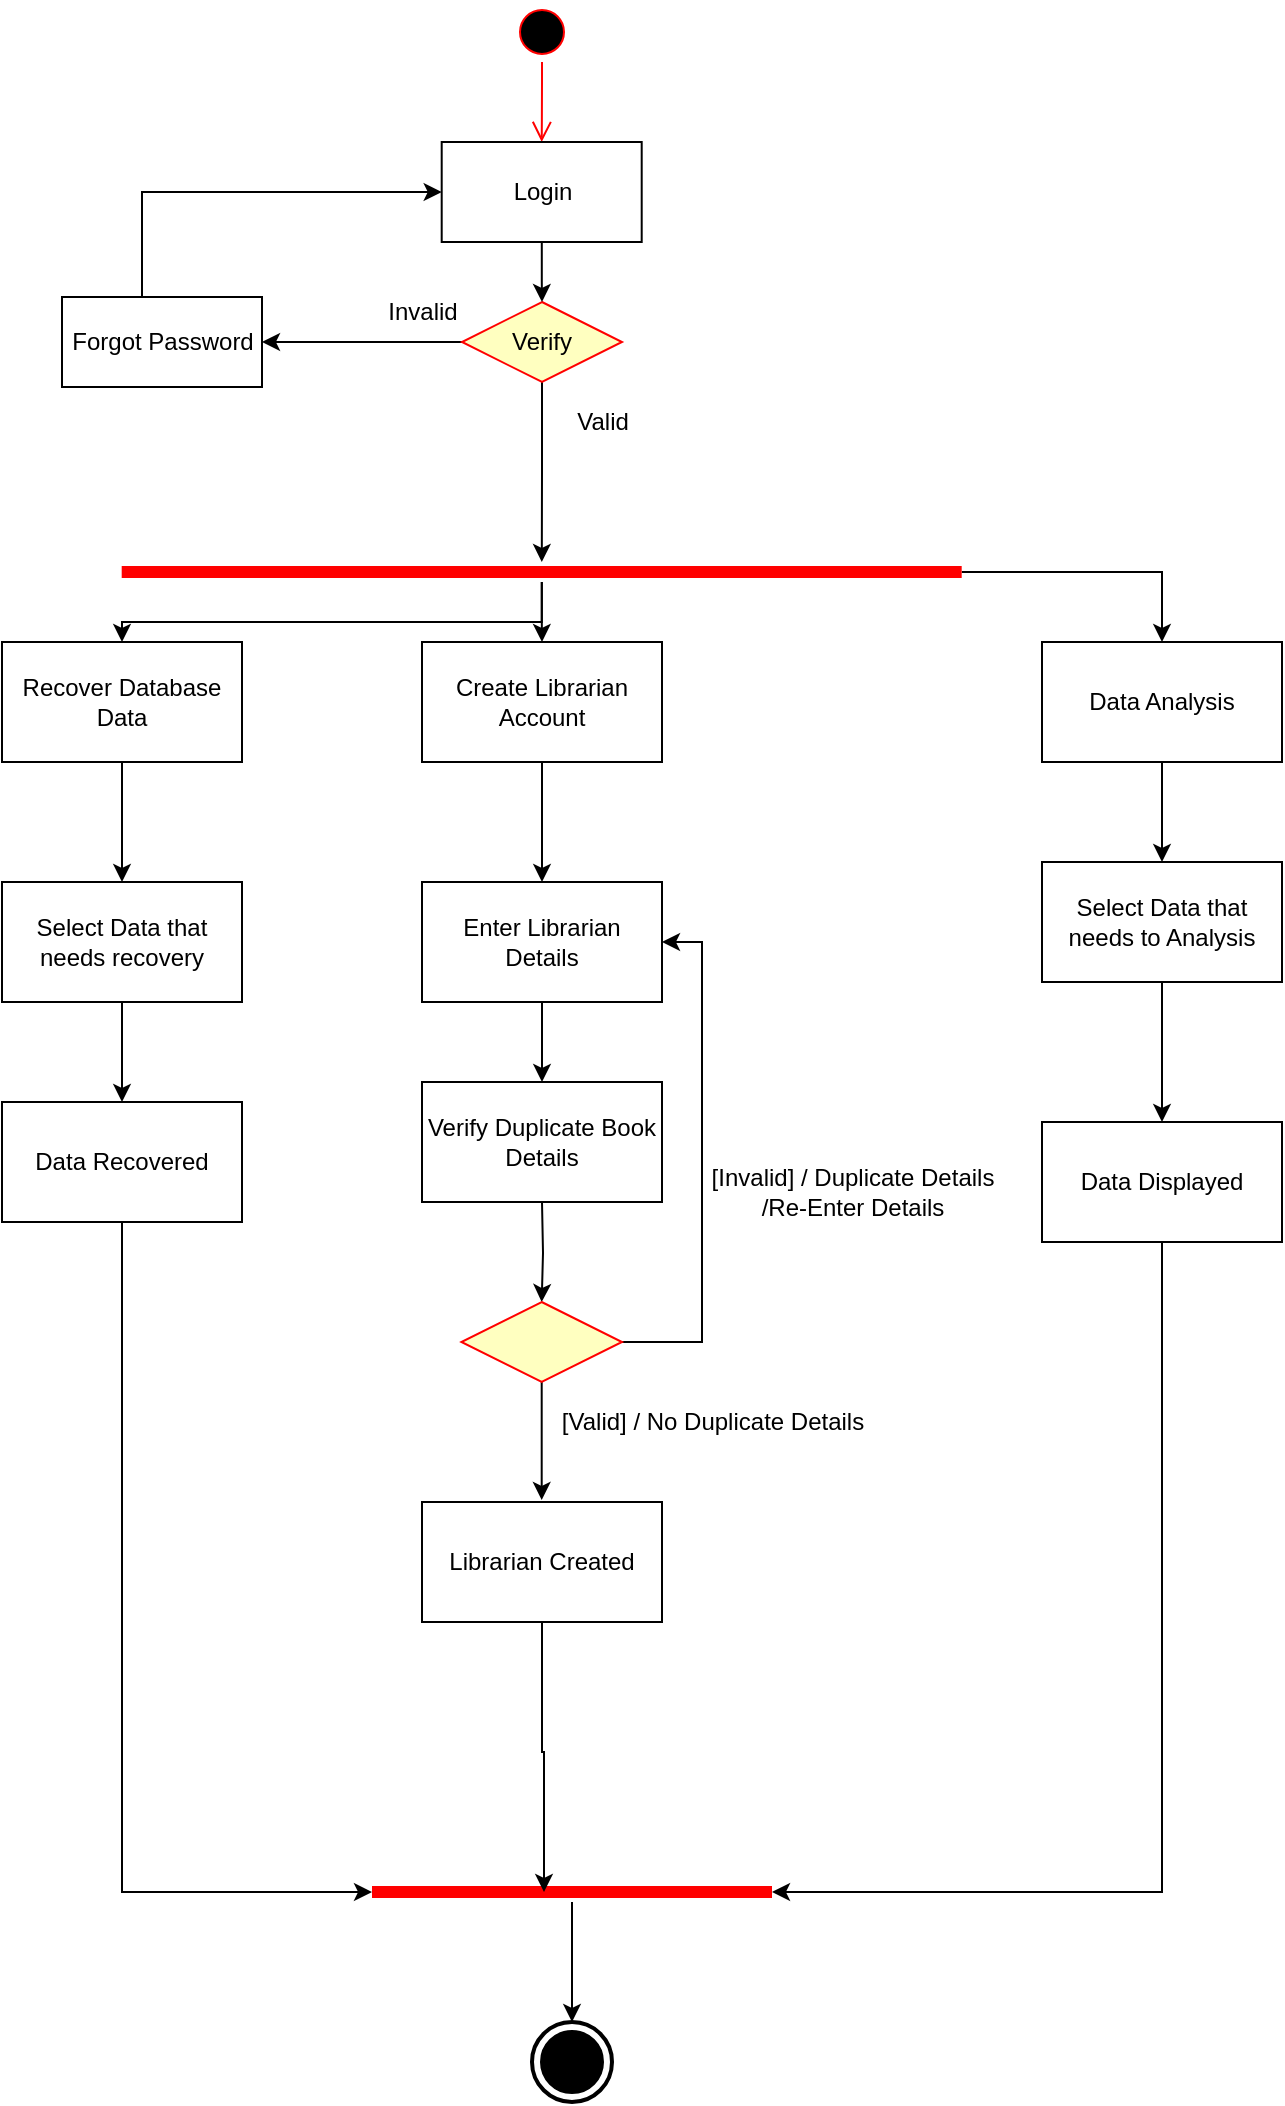 <mxfile version="13.10.3" type="device"><diagram id="ETwFkZcqAO0cLpbkYlTF" name="Page-1"><mxGraphModel dx="1304" dy="567" grid="1" gridSize="10" guides="1" tooltips="1" connect="1" arrows="1" fold="1" page="1" pageScale="1" pageWidth="827" pageHeight="1169" math="0" shadow="0"><root><mxCell id="0"/><mxCell id="1" parent="0"/><mxCell id="vRXSm-1521n9lJ8JhHMl-1" value="" style="ellipse;html=1;shape=startState;fillColor=#000000;strokeColor=#ff0000;" vertex="1" parent="1"><mxGeometry x="335" y="200" width="30" height="30" as="geometry"/></mxCell><mxCell id="vRXSm-1521n9lJ8JhHMl-2" value="" style="edgeStyle=orthogonalEdgeStyle;html=1;verticalAlign=bottom;endArrow=open;endSize=8;strokeColor=#ff0000;entryX=0.5;entryY=0;entryDx=0;entryDy=0;" edge="1" parent="1" source="vRXSm-1521n9lJ8JhHMl-1" target="vRXSm-1521n9lJ8JhHMl-17"><mxGeometry relative="1" as="geometry"><mxPoint x="355" y="150" as="targetPoint"/></mxGeometry></mxCell><mxCell id="vRXSm-1521n9lJ8JhHMl-5" style="edgeStyle=orthogonalEdgeStyle;rounded=0;orthogonalLoop=1;jettySize=auto;html=1;entryX=1;entryY=0.5;entryDx=0;entryDy=0;" edge="1" parent="1" source="vRXSm-1521n9lJ8JhHMl-6" target="vRXSm-1521n9lJ8JhHMl-23"><mxGeometry relative="1" as="geometry"><mxPoint x="220" y="400" as="targetPoint"/></mxGeometry></mxCell><mxCell id="vRXSm-1521n9lJ8JhHMl-19" style="edgeStyle=orthogonalEdgeStyle;rounded=0;orthogonalLoop=1;jettySize=auto;html=1;" edge="1" parent="1" source="vRXSm-1521n9lJ8JhHMl-6" target="vRXSm-1521n9lJ8JhHMl-25"><mxGeometry relative="1" as="geometry"><mxPoint x="355" y="310" as="targetPoint"/></mxGeometry></mxCell><mxCell id="vRXSm-1521n9lJ8JhHMl-6" value="Verify" style="rhombus;whiteSpace=wrap;html=1;fillColor=#ffffc0;strokeColor=#ff0000;" vertex="1" parent="1"><mxGeometry x="310" y="350" width="80" height="40" as="geometry"/></mxCell><mxCell id="vRXSm-1521n9lJ8JhHMl-103" style="edgeStyle=orthogonalEdgeStyle;rounded=0;orthogonalLoop=1;jettySize=auto;html=1;entryX=0.5;entryY=0;entryDx=0;entryDy=0;" edge="1" parent="1" source="vRXSm-1521n9lJ8JhHMl-17" target="vRXSm-1521n9lJ8JhHMl-6"><mxGeometry relative="1" as="geometry"/></mxCell><mxCell id="vRXSm-1521n9lJ8JhHMl-17" value="Login" style="html=1;dashed=0;whitespace=wrap;" vertex="1" parent="1"><mxGeometry x="299.85" y="270" width="100" height="50" as="geometry"/></mxCell><mxCell id="vRXSm-1521n9lJ8JhHMl-20" value="Valid" style="text;html=1;align=center;verticalAlign=middle;resizable=0;points=[];autosize=1;" vertex="1" parent="1"><mxGeometry x="360" y="400" width="40" height="20" as="geometry"/></mxCell><mxCell id="vRXSm-1521n9lJ8JhHMl-22" value="Invalid" style="text;html=1;align=center;verticalAlign=middle;resizable=0;points=[];autosize=1;" vertex="1" parent="1"><mxGeometry x="265" y="345" width="50" height="20" as="geometry"/></mxCell><mxCell id="vRXSm-1521n9lJ8JhHMl-104" style="edgeStyle=orthogonalEdgeStyle;rounded=0;orthogonalLoop=1;jettySize=auto;html=1;entryX=0;entryY=0.5;entryDx=0;entryDy=0;" edge="1" parent="1" source="vRXSm-1521n9lJ8JhHMl-23" target="vRXSm-1521n9lJ8JhHMl-17"><mxGeometry relative="1" as="geometry"><Array as="points"><mxPoint x="150" y="295"/></Array></mxGeometry></mxCell><mxCell id="vRXSm-1521n9lJ8JhHMl-23" value="Forgot Password" style="html=1;dashed=0;whitespace=wrap;" vertex="1" parent="1"><mxGeometry x="110" y="347.5" width="100" height="45" as="geometry"/></mxCell><mxCell id="vRXSm-1521n9lJ8JhHMl-100" style="edgeStyle=orthogonalEdgeStyle;rounded=0;orthogonalLoop=1;jettySize=auto;html=1;entryX=0.5;entryY=0;entryDx=0;entryDy=0;" edge="1" parent="1" source="vRXSm-1521n9lJ8JhHMl-25" target="vRXSm-1521n9lJ8JhHMl-68"><mxGeometry relative="1" as="geometry"/></mxCell><mxCell id="vRXSm-1521n9lJ8JhHMl-101" style="edgeStyle=orthogonalEdgeStyle;rounded=0;orthogonalLoop=1;jettySize=auto;html=1;entryX=0.5;entryY=0;entryDx=0;entryDy=0;" edge="1" parent="1" source="vRXSm-1521n9lJ8JhHMl-25" target="vRXSm-1521n9lJ8JhHMl-69"><mxGeometry relative="1" as="geometry"/></mxCell><mxCell id="vRXSm-1521n9lJ8JhHMl-102" style="edgeStyle=orthogonalEdgeStyle;rounded=0;orthogonalLoop=1;jettySize=auto;html=1;" edge="1" parent="1" source="vRXSm-1521n9lJ8JhHMl-25" target="vRXSm-1521n9lJ8JhHMl-70"><mxGeometry relative="1" as="geometry"/></mxCell><mxCell id="vRXSm-1521n9lJ8JhHMl-25" value="" style="shape=line;html=1;strokeWidth=6;strokeColor=#ff0000;" vertex="1" parent="1"><mxGeometry x="139.85" y="480" width="420" height="10" as="geometry"/></mxCell><mxCell id="vRXSm-1521n9lJ8JhHMl-41" style="edgeStyle=orthogonalEdgeStyle;rounded=0;orthogonalLoop=1;jettySize=auto;html=1;entryX=0.5;entryY=0;entryDx=0;entryDy=0;" edge="1" parent="1" target="vRXSm-1521n9lJ8JhHMl-45"><mxGeometry relative="1" as="geometry"><mxPoint x="350" y="800" as="sourcePoint"/></mxGeometry></mxCell><mxCell id="vRXSm-1521n9lJ8JhHMl-43" style="edgeStyle=orthogonalEdgeStyle;rounded=0;orthogonalLoop=1;jettySize=auto;html=1;entryX=0.5;entryY=0;entryDx=0;entryDy=0;" edge="1" parent="1" source="vRXSm-1521n9lJ8JhHMl-45"><mxGeometry relative="1" as="geometry"><mxPoint x="349.85" y="949" as="targetPoint"/></mxGeometry></mxCell><mxCell id="vRXSm-1521n9lJ8JhHMl-90" style="edgeStyle=orthogonalEdgeStyle;rounded=0;orthogonalLoop=1;jettySize=auto;html=1;entryX=1;entryY=0.5;entryDx=0;entryDy=0;" edge="1" parent="1" source="vRXSm-1521n9lJ8JhHMl-45" target="vRXSm-1521n9lJ8JhHMl-84"><mxGeometry relative="1" as="geometry"><Array as="points"><mxPoint x="430" y="870"/><mxPoint x="430" y="670"/></Array></mxGeometry></mxCell><mxCell id="vRXSm-1521n9lJ8JhHMl-45" value="" style="rhombus;whiteSpace=wrap;html=1;fillColor=#ffffc0;strokeColor=#ff0000;" vertex="1" parent="1"><mxGeometry x="309.69" y="850" width="80.31" height="40" as="geometry"/></mxCell><mxCell id="vRXSm-1521n9lJ8JhHMl-48" value="[Valid] / No Duplicate Details" style="text;html=1;align=center;verticalAlign=middle;resizable=0;points=[];autosize=1;" vertex="1" parent="1"><mxGeometry x="350" y="900" width="170" height="20" as="geometry"/></mxCell><mxCell id="vRXSm-1521n9lJ8JhHMl-49" value="[Invalid] / Duplicate Details&lt;br&gt;/Re-Enter Details" style="text;html=1;align=center;verticalAlign=middle;resizable=0;points=[];autosize=1;" vertex="1" parent="1"><mxGeometry x="425" y="780" width="160" height="30" as="geometry"/></mxCell><mxCell id="vRXSm-1521n9lJ8JhHMl-107" style="edgeStyle=orthogonalEdgeStyle;rounded=0;orthogonalLoop=1;jettySize=auto;html=1;entryX=0.5;entryY=0;entryDx=0;entryDy=0;entryPerimeter=0;" edge="1" parent="1" source="vRXSm-1521n9lJ8JhHMl-64" target="vRXSm-1521n9lJ8JhHMl-106"><mxGeometry relative="1" as="geometry"/></mxCell><mxCell id="vRXSm-1521n9lJ8JhHMl-64" value="" style="shape=line;html=1;strokeWidth=6;strokeColor=#ff0000;" vertex="1" parent="1"><mxGeometry x="265" y="1140" width="200" height="10" as="geometry"/></mxCell><mxCell id="vRXSm-1521n9lJ8JhHMl-72" style="edgeStyle=orthogonalEdgeStyle;rounded=0;orthogonalLoop=1;jettySize=auto;html=1;entryX=0.5;entryY=0;entryDx=0;entryDy=0;" edge="1" parent="1" source="vRXSm-1521n9lJ8JhHMl-68" target="vRXSm-1521n9lJ8JhHMl-71"><mxGeometry relative="1" as="geometry"/></mxCell><mxCell id="vRXSm-1521n9lJ8JhHMl-68" value="&lt;span&gt;Recover Database Data&lt;/span&gt;" style="rounded=0;whiteSpace=wrap;html=1;" vertex="1" parent="1"><mxGeometry x="80" y="520" width="120" height="60" as="geometry"/></mxCell><mxCell id="vRXSm-1521n9lJ8JhHMl-86" style="edgeStyle=orthogonalEdgeStyle;rounded=0;orthogonalLoop=1;jettySize=auto;html=1;entryX=0.5;entryY=0;entryDx=0;entryDy=0;" edge="1" parent="1" source="vRXSm-1521n9lJ8JhHMl-69" target="vRXSm-1521n9lJ8JhHMl-84"><mxGeometry relative="1" as="geometry"/></mxCell><mxCell id="vRXSm-1521n9lJ8JhHMl-69" value="Create Librarian Account" style="rounded=0;whiteSpace=wrap;html=1;" vertex="1" parent="1"><mxGeometry x="290" y="520" width="120" height="60" as="geometry"/></mxCell><mxCell id="vRXSm-1521n9lJ8JhHMl-97" style="edgeStyle=orthogonalEdgeStyle;rounded=0;orthogonalLoop=1;jettySize=auto;html=1;" edge="1" parent="1" source="vRXSm-1521n9lJ8JhHMl-70" target="vRXSm-1521n9lJ8JhHMl-95"><mxGeometry relative="1" as="geometry"/></mxCell><mxCell id="vRXSm-1521n9lJ8JhHMl-70" value="Data Analysis" style="rounded=0;whiteSpace=wrap;html=1;" vertex="1" parent="1"><mxGeometry x="600" y="520" width="120" height="60" as="geometry"/></mxCell><mxCell id="vRXSm-1521n9lJ8JhHMl-75" style="edgeStyle=orthogonalEdgeStyle;rounded=0;orthogonalLoop=1;jettySize=auto;html=1;entryX=0.5;entryY=0;entryDx=0;entryDy=0;" edge="1" parent="1" source="vRXSm-1521n9lJ8JhHMl-71" target="vRXSm-1521n9lJ8JhHMl-73"><mxGeometry relative="1" as="geometry"/></mxCell><mxCell id="vRXSm-1521n9lJ8JhHMl-71" value="Select Data that needs recovery" style="rounded=0;whiteSpace=wrap;html=1;" vertex="1" parent="1"><mxGeometry x="80" y="640" width="120" height="60" as="geometry"/></mxCell><mxCell id="vRXSm-1521n9lJ8JhHMl-79" style="edgeStyle=orthogonalEdgeStyle;rounded=0;orthogonalLoop=1;jettySize=auto;html=1;entryX=0;entryY=0.5;entryDx=0;entryDy=0;entryPerimeter=0;" edge="1" parent="1" source="vRXSm-1521n9lJ8JhHMl-73" target="vRXSm-1521n9lJ8JhHMl-64"><mxGeometry relative="1" as="geometry"><mxPoint x="139.995" y="850" as="targetPoint"/><Array as="points"><mxPoint x="140" y="1145"/></Array></mxGeometry></mxCell><mxCell id="vRXSm-1521n9lJ8JhHMl-73" value="Data Recovered" style="rounded=0;whiteSpace=wrap;html=1;" vertex="1" parent="1"><mxGeometry x="80" y="750" width="120" height="60" as="geometry"/></mxCell><mxCell id="vRXSm-1521n9lJ8JhHMl-89" style="edgeStyle=orthogonalEdgeStyle;rounded=0;orthogonalLoop=1;jettySize=auto;html=1;entryX=0.5;entryY=0;entryDx=0;entryDy=0;" edge="1" parent="1" source="vRXSm-1521n9lJ8JhHMl-84" target="vRXSm-1521n9lJ8JhHMl-88"><mxGeometry relative="1" as="geometry"/></mxCell><mxCell id="vRXSm-1521n9lJ8JhHMl-84" value="Enter Librarian Details" style="rounded=0;whiteSpace=wrap;html=1;" vertex="1" parent="1"><mxGeometry x="290" y="640" width="120" height="60" as="geometry"/></mxCell><mxCell id="vRXSm-1521n9lJ8JhHMl-88" value="Verify Duplicate Book Details" style="rounded=0;whiteSpace=wrap;html=1;" vertex="1" parent="1"><mxGeometry x="290" y="740" width="120" height="60" as="geometry"/></mxCell><mxCell id="vRXSm-1521n9lJ8JhHMl-94" style="edgeStyle=orthogonalEdgeStyle;rounded=0;orthogonalLoop=1;jettySize=auto;html=1;entryX=0.43;entryY=0.5;entryDx=0;entryDy=0;entryPerimeter=0;" edge="1" parent="1" source="vRXSm-1521n9lJ8JhHMl-93" target="vRXSm-1521n9lJ8JhHMl-64"><mxGeometry relative="1" as="geometry"/></mxCell><mxCell id="vRXSm-1521n9lJ8JhHMl-93" value="Librarian Created" style="rounded=0;whiteSpace=wrap;html=1;" vertex="1" parent="1"><mxGeometry x="290" y="950" width="120" height="60" as="geometry"/></mxCell><mxCell id="vRXSm-1521n9lJ8JhHMl-98" style="edgeStyle=orthogonalEdgeStyle;rounded=0;orthogonalLoop=1;jettySize=auto;html=1;" edge="1" parent="1" source="vRXSm-1521n9lJ8JhHMl-95" target="vRXSm-1521n9lJ8JhHMl-96"><mxGeometry relative="1" as="geometry"/></mxCell><mxCell id="vRXSm-1521n9lJ8JhHMl-95" value="Select Data that needs to Analysis" style="rounded=0;whiteSpace=wrap;html=1;" vertex="1" parent="1"><mxGeometry x="600" y="630" width="120" height="60" as="geometry"/></mxCell><mxCell id="vRXSm-1521n9lJ8JhHMl-99" style="edgeStyle=orthogonalEdgeStyle;rounded=0;orthogonalLoop=1;jettySize=auto;html=1;entryX=1;entryY=0.5;entryDx=0;entryDy=0;entryPerimeter=0;" edge="1" parent="1" source="vRXSm-1521n9lJ8JhHMl-96" target="vRXSm-1521n9lJ8JhHMl-64"><mxGeometry relative="1" as="geometry"><Array as="points"><mxPoint x="660" y="1145"/></Array></mxGeometry></mxCell><mxCell id="vRXSm-1521n9lJ8JhHMl-96" value="Data Displayed" style="rounded=0;whiteSpace=wrap;html=1;" vertex="1" parent="1"><mxGeometry x="600" y="760" width="120" height="60" as="geometry"/></mxCell><mxCell id="vRXSm-1521n9lJ8JhHMl-106" value="" style="html=1;shape=mxgraph.sysml.actFinal;strokeWidth=2;verticalLabelPosition=bottom;verticalAlignment=top;" vertex="1" parent="1"><mxGeometry x="345" y="1210" width="40" height="40" as="geometry"/></mxCell></root></mxGraphModel></diagram></mxfile>